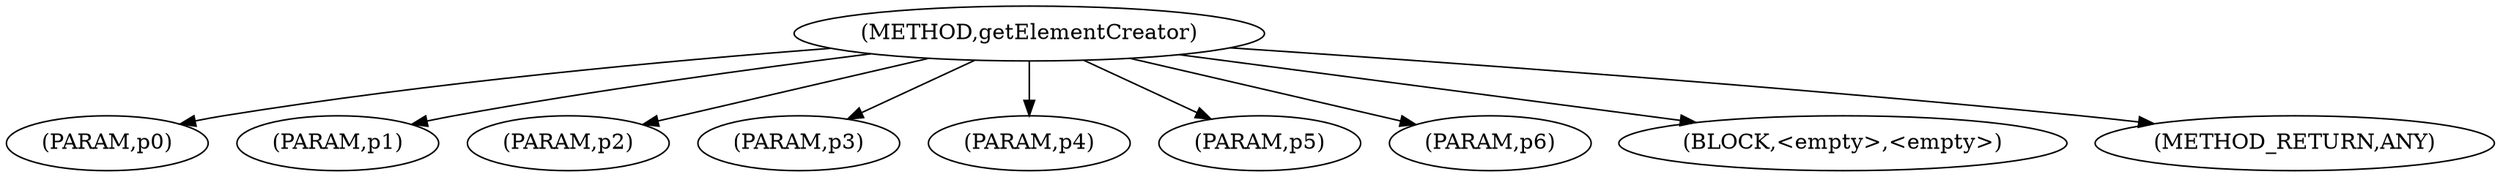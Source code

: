 digraph "getElementCreator" {  
"1661" [label = <(METHOD,getElementCreator)> ]
"1662" [label = <(PARAM,p0)> ]
"1663" [label = <(PARAM,p1)> ]
"1664" [label = <(PARAM,p2)> ]
"1665" [label = <(PARAM,p3)> ]
"1666" [label = <(PARAM,p4)> ]
"1667" [label = <(PARAM,p5)> ]
"1668" [label = <(PARAM,p6)> ]
"1669" [label = <(BLOCK,&lt;empty&gt;,&lt;empty&gt;)> ]
"1670" [label = <(METHOD_RETURN,ANY)> ]
  "1661" -> "1662" 
  "1661" -> "1663" 
  "1661" -> "1669" 
  "1661" -> "1664" 
  "1661" -> "1670" 
  "1661" -> "1665" 
  "1661" -> "1666" 
  "1661" -> "1667" 
  "1661" -> "1668" 
}
